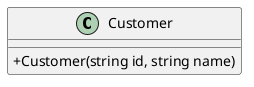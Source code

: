 @startuml Customer
!startsub Customer
skinparam ClassAttributeIconSize 0

class Customer { 
    +Customer(string id, string name)
}

!endsub
@enduml